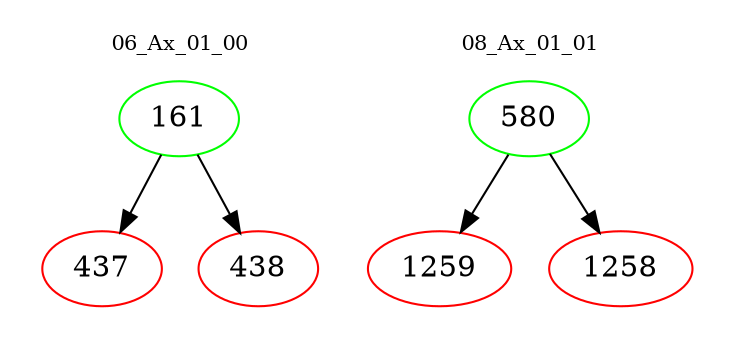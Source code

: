 digraph{
subgraph cluster_0 {
color = white
label = "06_Ax_01_00";
fontsize=10;
T0_161 [label="161", color="green"]
T0_161 -> T0_437 [color="black"]
T0_437 [label="437", color="red"]
T0_161 -> T0_438 [color="black"]
T0_438 [label="438", color="red"]
}
subgraph cluster_1 {
color = white
label = "08_Ax_01_01";
fontsize=10;
T1_580 [label="580", color="green"]
T1_580 -> T1_1259 [color="black"]
T1_1259 [label="1259", color="red"]
T1_580 -> T1_1258 [color="black"]
T1_1258 [label="1258", color="red"]
}
}
